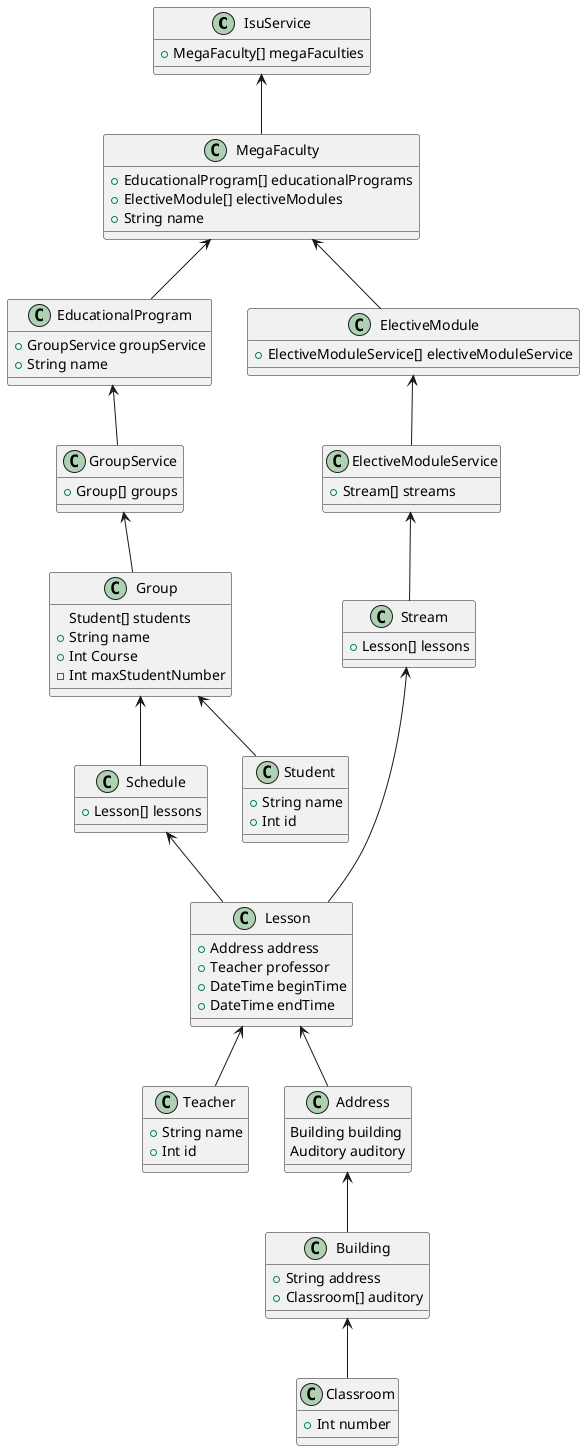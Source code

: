 ﻿@startuml

class IsuService{
+ MegaFaculty[] megaFaculties
}

class GroupService{
+ Group[] groups
}

class ElectiveModuleService{
+ Stream[] streams
}

class Schedule{
+ Lesson[] lessons
}

class MegaFaculty {
+ EducationalProgram[] educationalPrograms
+ ElectiveModule[] electiveModules
+ String name
}

class EducationalProgram {
+ GroupService groupService
+ String name
}

class ElectiveModule {
+ ElectiveModuleService[] electiveModuleService
}

class Group{
Student[] students
+ String name
+ Int Course
- Int maxStudentNumber
}

class Student{
+ String name
+ Int id
}

class Stream{
+ Lesson[] lessons
}

class Lesson{
+ Address address
+ Teacher professor
+ DateTime beginTime
+ DateTime endTime
}

class Building{
+ String address
+ Classroom[] auditory
}

class Classroom{
+ Int number
}

class Teacher{
+ String name
+ Int id
}

class Address{
Building building
Auditory auditory
}

IsuService <-- MegaFaculty
MegaFaculty <-- ElectiveModule
MegaFaculty <-- EducationalProgram
EducationalProgram <-- GroupService
GroupService <-- Group
Group <-- Student
Group <-- Schedule
Schedule <-- Lesson

ElectiveModule <-- ElectiveModuleService
ElectiveModuleService <-- Stream
Stream <-- Lesson
Lesson <-- Address
Lesson <-- Teacher
Building <-- Classroom
Address <-- Building
@enduml
